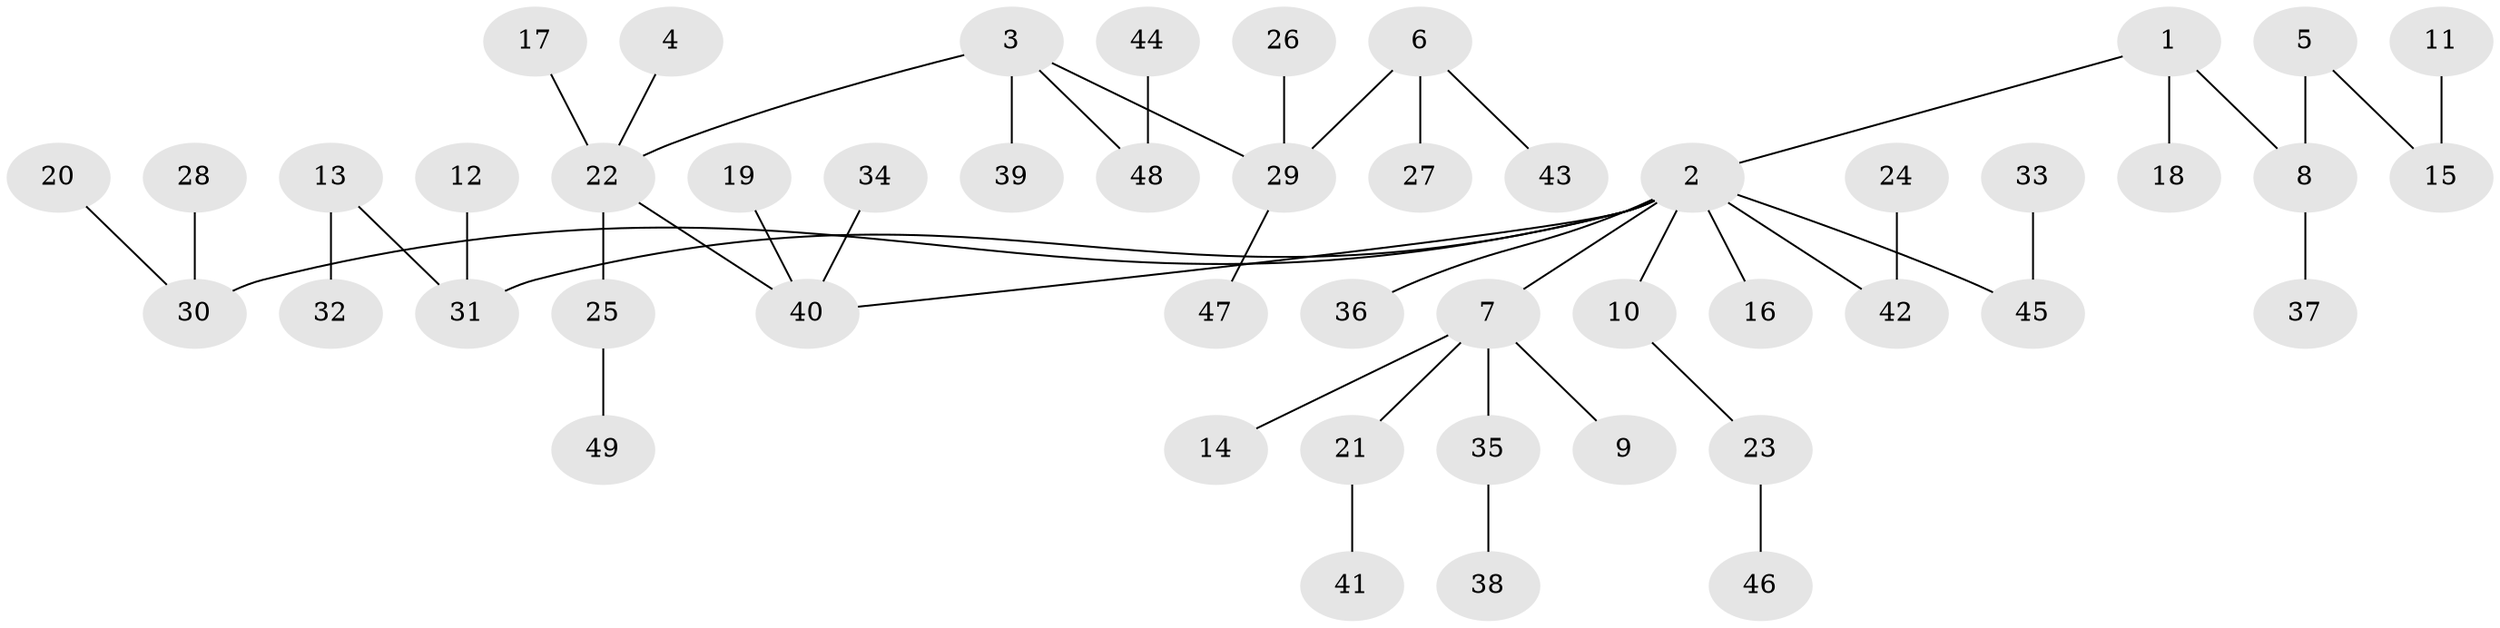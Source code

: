 // original degree distribution, {5: 0.061855670103092786, 3: 0.15463917525773196, 7: 0.010309278350515464, 6: 0.010309278350515464, 4: 0.010309278350515464, 2: 0.27835051546391754, 1: 0.4742268041237113}
// Generated by graph-tools (version 1.1) at 2025/50/03/09/25 03:50:25]
// undirected, 49 vertices, 48 edges
graph export_dot {
graph [start="1"]
  node [color=gray90,style=filled];
  1;
  2;
  3;
  4;
  5;
  6;
  7;
  8;
  9;
  10;
  11;
  12;
  13;
  14;
  15;
  16;
  17;
  18;
  19;
  20;
  21;
  22;
  23;
  24;
  25;
  26;
  27;
  28;
  29;
  30;
  31;
  32;
  33;
  34;
  35;
  36;
  37;
  38;
  39;
  40;
  41;
  42;
  43;
  44;
  45;
  46;
  47;
  48;
  49;
  1 -- 2 [weight=1.0];
  1 -- 8 [weight=1.0];
  1 -- 18 [weight=1.0];
  2 -- 7 [weight=1.0];
  2 -- 10 [weight=1.0];
  2 -- 16 [weight=1.0];
  2 -- 30 [weight=1.0];
  2 -- 31 [weight=1.0];
  2 -- 36 [weight=1.0];
  2 -- 40 [weight=1.0];
  2 -- 42 [weight=1.0];
  2 -- 45 [weight=1.0];
  3 -- 22 [weight=1.0];
  3 -- 29 [weight=1.0];
  3 -- 39 [weight=1.0];
  3 -- 48 [weight=1.0];
  4 -- 22 [weight=1.0];
  5 -- 8 [weight=1.0];
  5 -- 15 [weight=1.0];
  6 -- 27 [weight=1.0];
  6 -- 29 [weight=1.0];
  6 -- 43 [weight=1.0];
  7 -- 9 [weight=1.0];
  7 -- 14 [weight=1.0];
  7 -- 21 [weight=1.0];
  7 -- 35 [weight=1.0];
  8 -- 37 [weight=1.0];
  10 -- 23 [weight=1.0];
  11 -- 15 [weight=1.0];
  12 -- 31 [weight=1.0];
  13 -- 31 [weight=1.0];
  13 -- 32 [weight=1.0];
  17 -- 22 [weight=1.0];
  19 -- 40 [weight=1.0];
  20 -- 30 [weight=1.0];
  21 -- 41 [weight=1.0];
  22 -- 25 [weight=1.0];
  22 -- 40 [weight=1.0];
  23 -- 46 [weight=1.0];
  24 -- 42 [weight=1.0];
  25 -- 49 [weight=1.0];
  26 -- 29 [weight=1.0];
  28 -- 30 [weight=1.0];
  29 -- 47 [weight=1.0];
  33 -- 45 [weight=1.0];
  34 -- 40 [weight=1.0];
  35 -- 38 [weight=1.0];
  44 -- 48 [weight=1.0];
}
